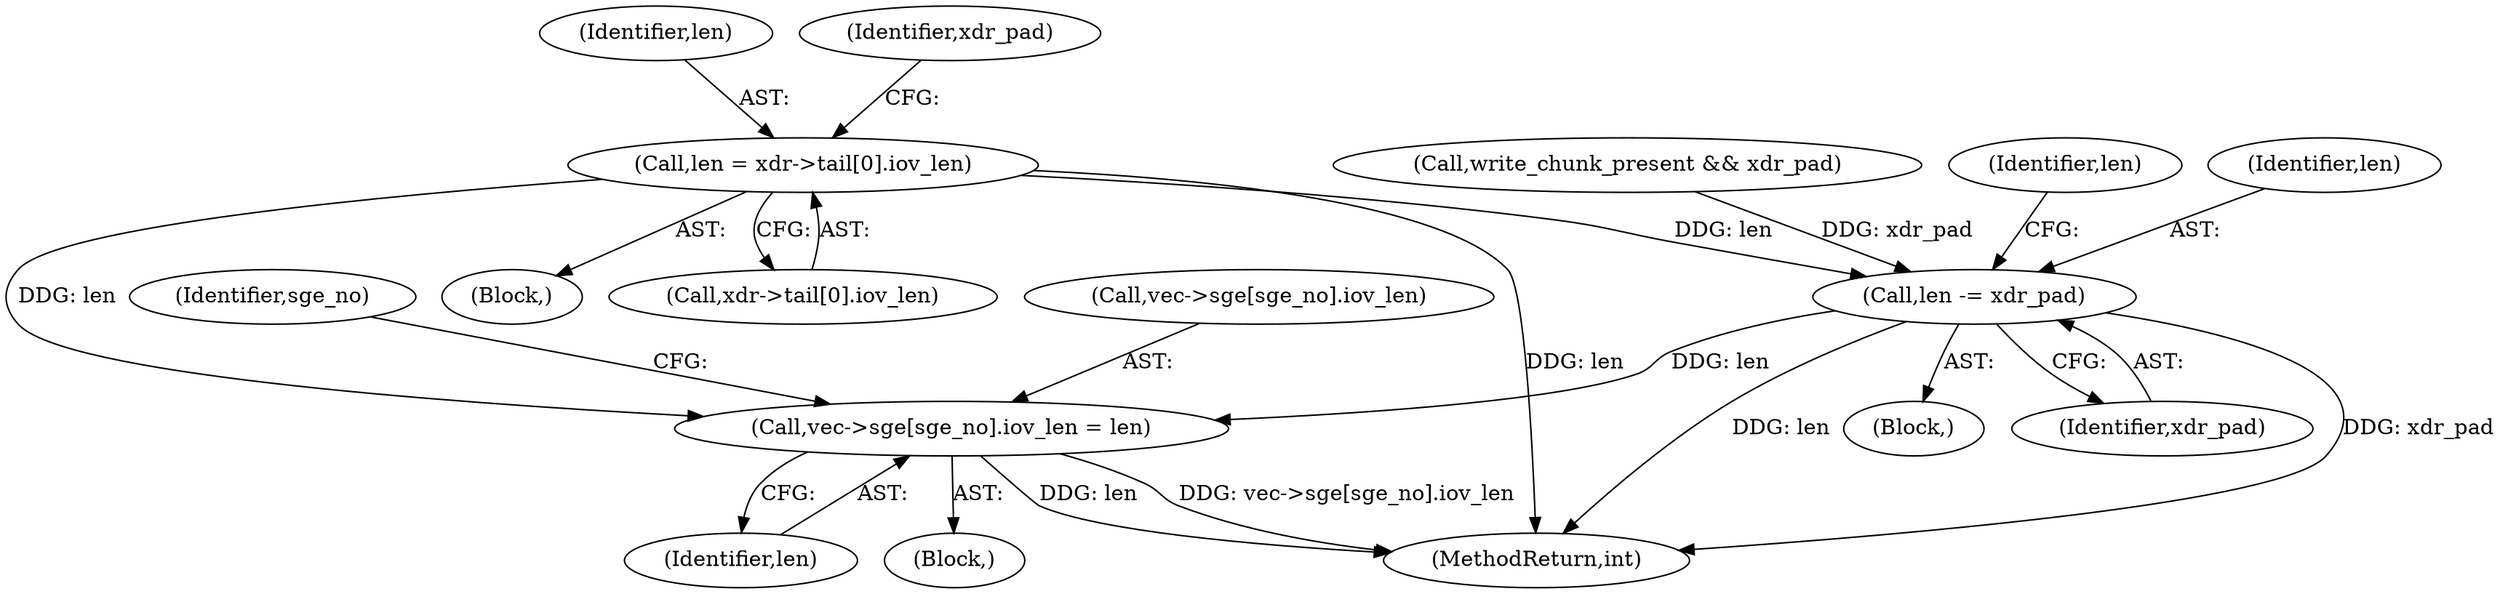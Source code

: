 digraph "1_linux_c70422f760c120480fee4de6c38804c72aa26bc1_38@array" {
"1000261" [label="(Call,len = xdr->tail[0].iov_len)"];
"1000285" [label="(Call,len -= xdr_pad)"];
"1000300" [label="(Call,vec->sge[sge_no].iov_len = len)"];
"1000262" [label="(Identifier,len)"];
"1000310" [label="(Identifier,sge_no)"];
"1000343" [label="(MethodReturn,int)"];
"1000287" [label="(Identifier,xdr_pad)"];
"1000286" [label="(Identifier,len)"];
"1000308" [label="(Identifier,len)"];
"1000278" [label="(Call,write_chunk_present && xdr_pad)"];
"1000285" [label="(Call,len -= xdr_pad)"];
"1000301" [label="(Call,vec->sge[sge_no].iov_len)"];
"1000281" [label="(Block,)"];
"1000272" [label="(Identifier,xdr_pad)"];
"1000263" [label="(Call,xdr->tail[0].iov_len)"];
"1000289" [label="(Identifier,len)"];
"1000290" [label="(Block,)"];
"1000261" [label="(Call,len = xdr->tail[0].iov_len)"];
"1000249" [label="(Block,)"];
"1000300" [label="(Call,vec->sge[sge_no].iov_len = len)"];
"1000261" -> "1000249"  [label="AST: "];
"1000261" -> "1000263"  [label="CFG: "];
"1000262" -> "1000261"  [label="AST: "];
"1000263" -> "1000261"  [label="AST: "];
"1000272" -> "1000261"  [label="CFG: "];
"1000261" -> "1000343"  [label="DDG: len"];
"1000261" -> "1000285"  [label="DDG: len"];
"1000261" -> "1000300"  [label="DDG: len"];
"1000285" -> "1000281"  [label="AST: "];
"1000285" -> "1000287"  [label="CFG: "];
"1000286" -> "1000285"  [label="AST: "];
"1000287" -> "1000285"  [label="AST: "];
"1000289" -> "1000285"  [label="CFG: "];
"1000285" -> "1000343"  [label="DDG: len"];
"1000285" -> "1000343"  [label="DDG: xdr_pad"];
"1000278" -> "1000285"  [label="DDG: xdr_pad"];
"1000285" -> "1000300"  [label="DDG: len"];
"1000300" -> "1000290"  [label="AST: "];
"1000300" -> "1000308"  [label="CFG: "];
"1000301" -> "1000300"  [label="AST: "];
"1000308" -> "1000300"  [label="AST: "];
"1000310" -> "1000300"  [label="CFG: "];
"1000300" -> "1000343"  [label="DDG: vec->sge[sge_no].iov_len"];
"1000300" -> "1000343"  [label="DDG: len"];
}
